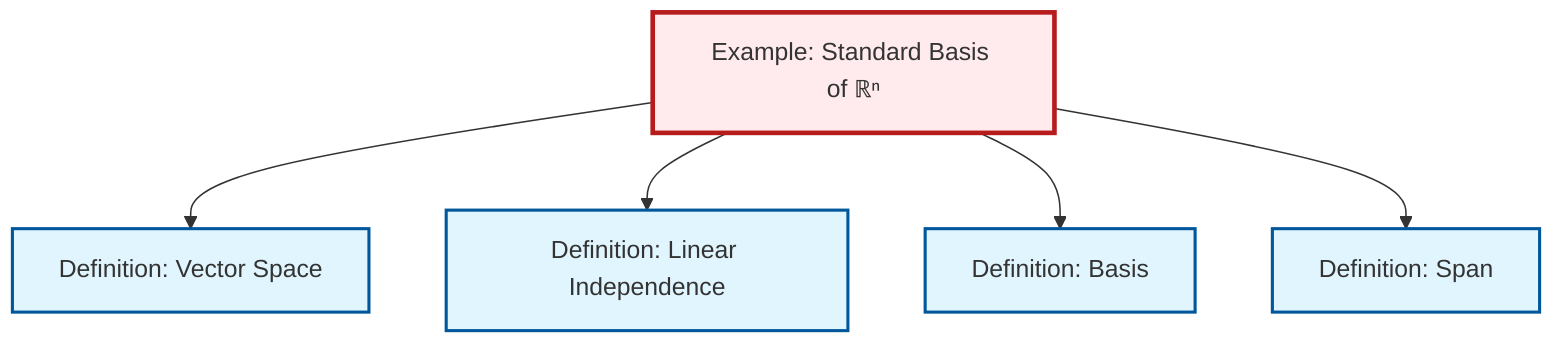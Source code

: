 graph TD
    classDef definition fill:#e1f5fe,stroke:#01579b,stroke-width:2px
    classDef theorem fill:#f3e5f5,stroke:#4a148c,stroke-width:2px
    classDef axiom fill:#fff3e0,stroke:#e65100,stroke-width:2px
    classDef example fill:#e8f5e9,stroke:#1b5e20,stroke-width:2px
    classDef current fill:#ffebee,stroke:#b71c1c,stroke-width:3px
    def-basis["Definition: Basis"]:::definition
    def-span["Definition: Span"]:::definition
    ex-standard-basis-rn["Example: Standard Basis of ℝⁿ"]:::example
    def-vector-space["Definition: Vector Space"]:::definition
    def-linear-independence["Definition: Linear Independence"]:::definition
    ex-standard-basis-rn --> def-vector-space
    ex-standard-basis-rn --> def-linear-independence
    ex-standard-basis-rn --> def-basis
    ex-standard-basis-rn --> def-span
    class ex-standard-basis-rn current